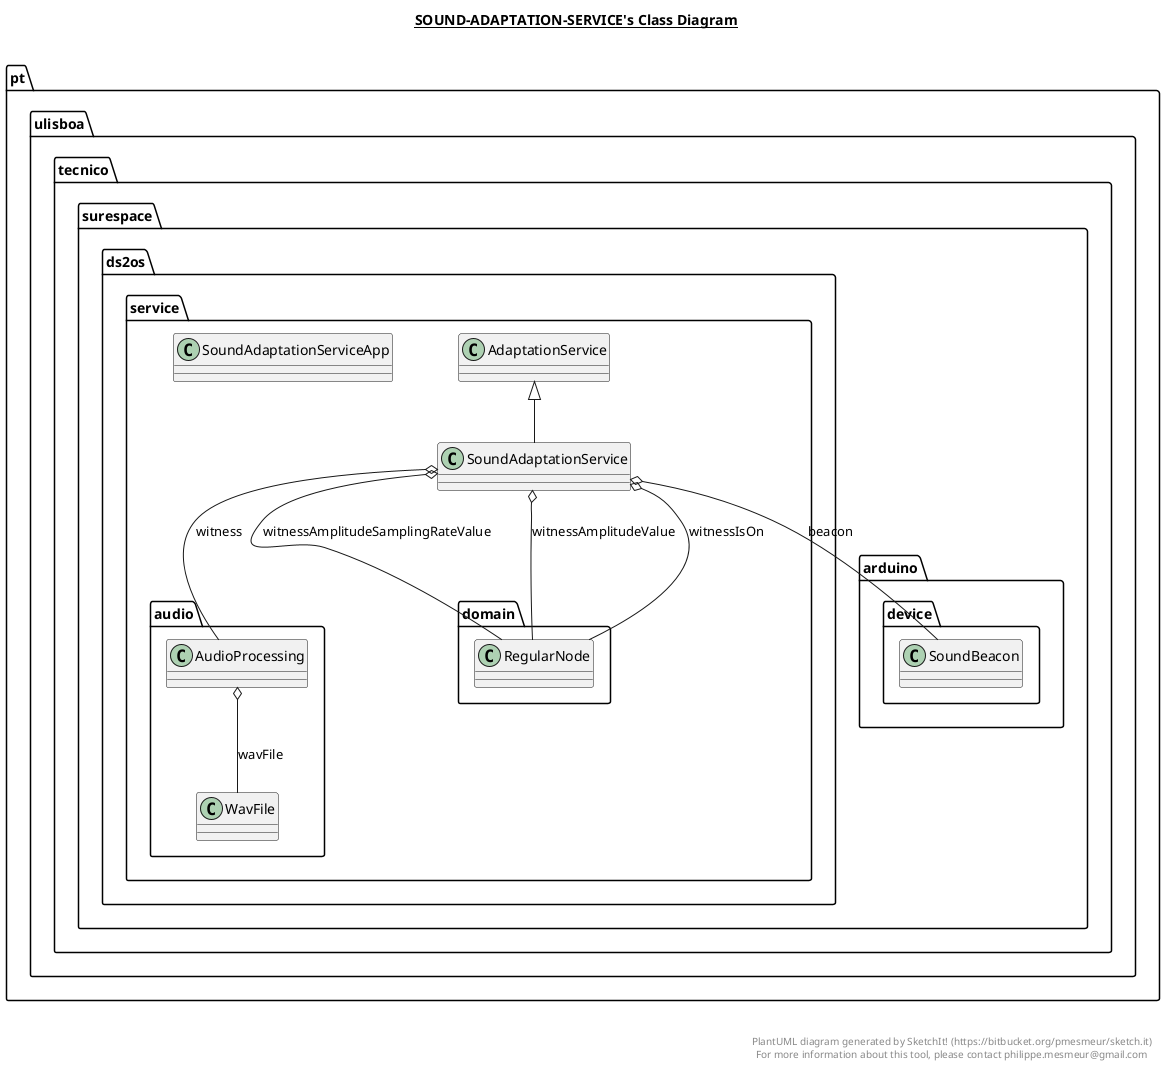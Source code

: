 @startuml

title __SOUND-ADAPTATION-SERVICE's Class Diagram__\n

  namespace pt.ulisboa.tecnico.surespace.ds2os.service {
    class pt.ulisboa.tecnico.surespace.ds2os.service.SoundAdaptationService {
    }
  }
  

  namespace pt.ulisboa.tecnico.surespace.ds2os.service {
    class pt.ulisboa.tecnico.surespace.ds2os.service.SoundAdaptationServiceApp {
    }
  }
  

  namespace pt.ulisboa.tecnico.surespace.ds2os.service {
    namespace audio {
      class pt.ulisboa.tecnico.surespace.ds2os.service.audio.AudioProcessing {
      }
    }
  }
  

  namespace pt.ulisboa.tecnico.surespace.ds2os.service {
    namespace audio {
      class pt.ulisboa.tecnico.surespace.ds2os.service.audio.WavFile {
      }
    }
  }
  

  pt.ulisboa.tecnico.surespace.ds2os.service.SoundAdaptationService -up-|> pt.ulisboa.tecnico.surespace.ds2os.service.AdaptationService
  pt.ulisboa.tecnico.surespace.ds2os.service.SoundAdaptationService o-- pt.ulisboa.tecnico.surespace.arduino.device.SoundBeacon : beacon
  pt.ulisboa.tecnico.surespace.ds2os.service.SoundAdaptationService o-- pt.ulisboa.tecnico.surespace.ds2os.service.audio.AudioProcessing : witness
  pt.ulisboa.tecnico.surespace.ds2os.service.SoundAdaptationService o-- pt.ulisboa.tecnico.surespace.ds2os.service.domain.RegularNode : witnessAmplitudeSamplingRateValue
  pt.ulisboa.tecnico.surespace.ds2os.service.SoundAdaptationService o-- pt.ulisboa.tecnico.surespace.ds2os.service.domain.RegularNode : witnessAmplitudeValue
  pt.ulisboa.tecnico.surespace.ds2os.service.SoundAdaptationService o-- pt.ulisboa.tecnico.surespace.ds2os.service.domain.RegularNode : witnessIsOn
  pt.ulisboa.tecnico.surespace.ds2os.service.audio.AudioProcessing o-- pt.ulisboa.tecnico.surespace.ds2os.service.audio.WavFile : wavFile
  pt.ulisboa.tecnico.surespace.ds2os.service.audio.WavFile o-- pt.ulisboa.tecnico.surespace.ds2os.service.audio.WavFile.IOState : ioState


right footer


PlantUML diagram generated by SketchIt! (https://bitbucket.org/pmesmeur/sketch.it)
For more information about this tool, please contact philippe.mesmeur@gmail.com
endfooter

@enduml
